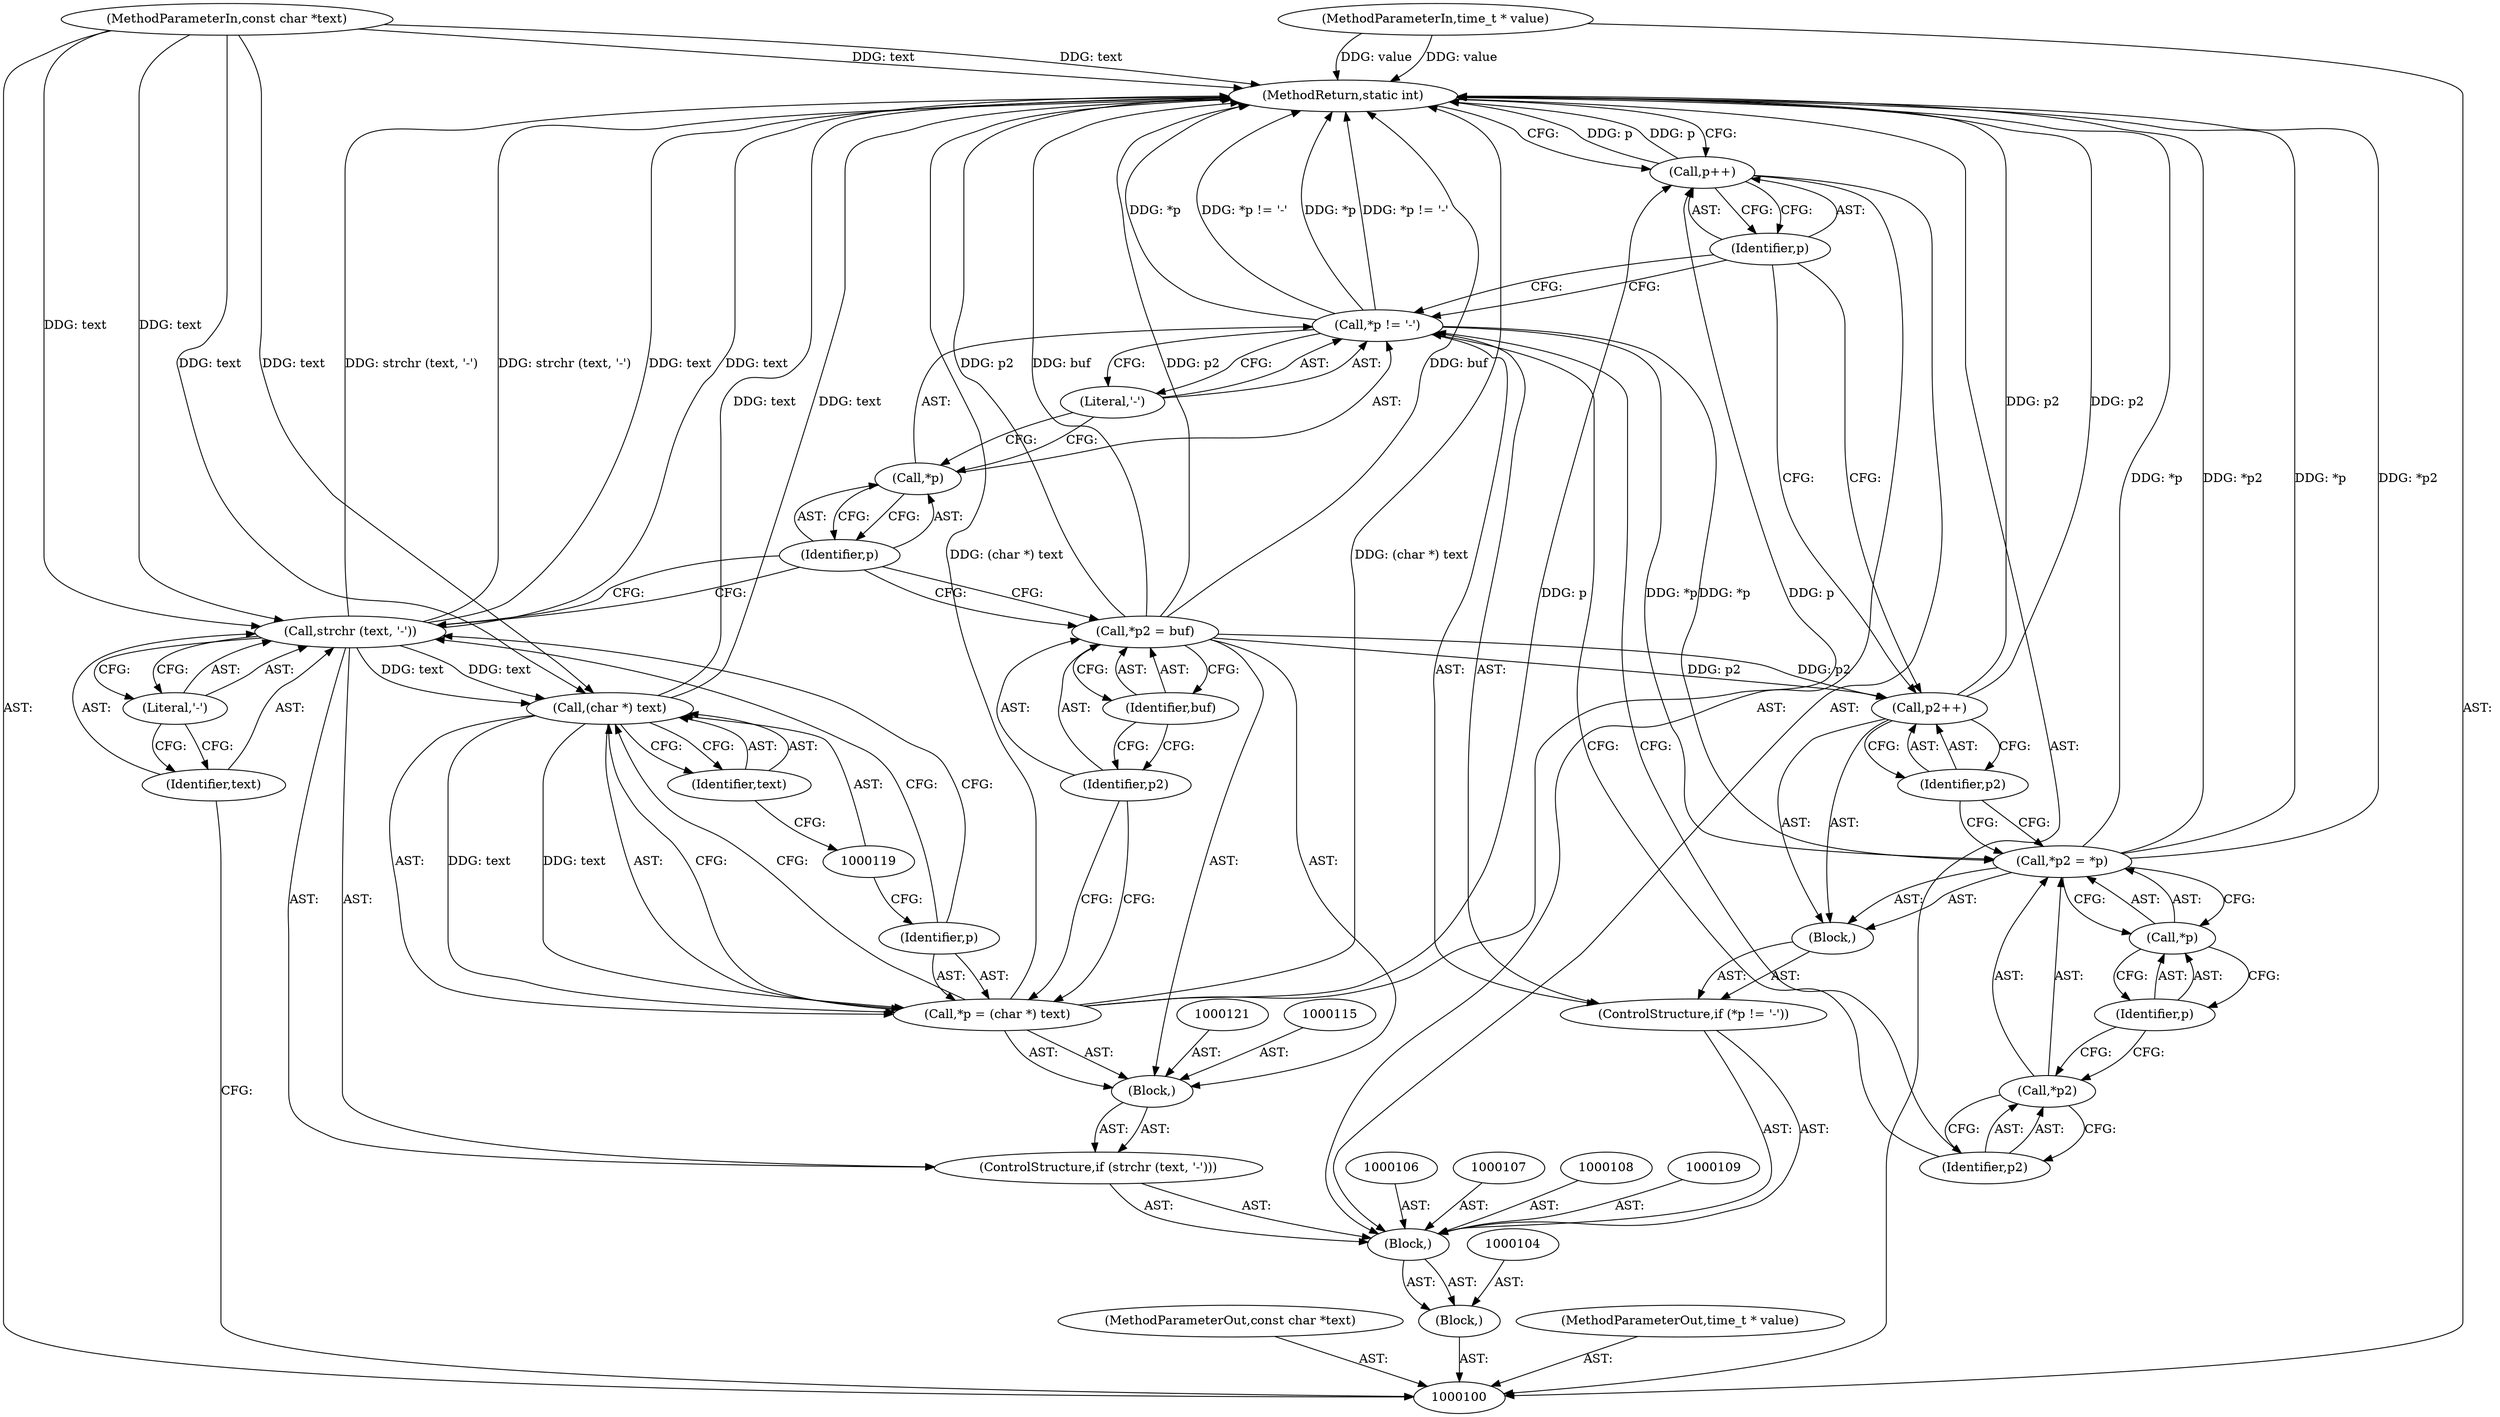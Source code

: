 digraph "1_php_c818d0d01341907fee82bdb81cab07b7d93bb9db" {
"1000140" [label="(MethodReturn,static int)"];
"1000101" [label="(MethodParameterIn,const char *text)"];
"1000180" [label="(MethodParameterOut,const char *text)"];
"1000102" [label="(MethodParameterIn,time_t * value)"];
"1000181" [label="(MethodParameterOut,time_t * value)"];
"1000103" [label="(Block,)"];
"1000105" [label="(Block,)"];
"1000111" [label="(Call,strchr (text, '-'))"];
"1000112" [label="(Identifier,text)"];
"1000113" [label="(Literal,'-')"];
"1000110" [label="(ControlStructure,if (strchr (text, '-')))"];
"1000114" [label="(Block,)"];
"1000116" [label="(Call,*p = (char *) text)"];
"1000117" [label="(Identifier,p)"];
"1000118" [label="(Call,(char *) text)"];
"1000120" [label="(Identifier,text)"];
"1000122" [label="(Call,*p2 = buf)"];
"1000123" [label="(Identifier,p2)"];
"1000124" [label="(Identifier,buf)"];
"1000125" [label="(ControlStructure,if (*p != '-'))"];
"1000126" [label="(Call,*p != '-')"];
"1000127" [label="(Call,*p)"];
"1000128" [label="(Identifier,p)"];
"1000129" [label="(Literal,'-')"];
"1000130" [label="(Block,)"];
"1000131" [label="(Call,*p2 = *p)"];
"1000132" [label="(Call,*p2)"];
"1000133" [label="(Identifier,p2)"];
"1000134" [label="(Call,*p)"];
"1000135" [label="(Identifier,p)"];
"1000136" [label="(Call,p2++)"];
"1000137" [label="(Identifier,p2)"];
"1000138" [label="(Call,p++)"];
"1000139" [label="(Identifier,p)"];
"1000140" -> "1000100"  [label="AST: "];
"1000140" -> "1000138"  [label="CFG: "];
"1000126" -> "1000140"  [label="DDG: *p != '-'"];
"1000126" -> "1000140"  [label="DDG: *p"];
"1000131" -> "1000140"  [label="DDG: *p"];
"1000131" -> "1000140"  [label="DDG: *p2"];
"1000116" -> "1000140"  [label="DDG: (char *) text"];
"1000136" -> "1000140"  [label="DDG: p2"];
"1000122" -> "1000140"  [label="DDG: p2"];
"1000122" -> "1000140"  [label="DDG: buf"];
"1000138" -> "1000140"  [label="DDG: p"];
"1000102" -> "1000140"  [label="DDG: value"];
"1000111" -> "1000140"  [label="DDG: text"];
"1000111" -> "1000140"  [label="DDG: strchr (text, '-')"];
"1000101" -> "1000140"  [label="DDG: text"];
"1000118" -> "1000140"  [label="DDG: text"];
"1000101" -> "1000100"  [label="AST: "];
"1000101" -> "1000140"  [label="DDG: text"];
"1000101" -> "1000111"  [label="DDG: text"];
"1000101" -> "1000118"  [label="DDG: text"];
"1000180" -> "1000100"  [label="AST: "];
"1000102" -> "1000100"  [label="AST: "];
"1000102" -> "1000140"  [label="DDG: value"];
"1000181" -> "1000100"  [label="AST: "];
"1000103" -> "1000100"  [label="AST: "];
"1000104" -> "1000103"  [label="AST: "];
"1000105" -> "1000103"  [label="AST: "];
"1000105" -> "1000103"  [label="AST: "];
"1000106" -> "1000105"  [label="AST: "];
"1000107" -> "1000105"  [label="AST: "];
"1000108" -> "1000105"  [label="AST: "];
"1000109" -> "1000105"  [label="AST: "];
"1000110" -> "1000105"  [label="AST: "];
"1000125" -> "1000105"  [label="AST: "];
"1000138" -> "1000105"  [label="AST: "];
"1000111" -> "1000110"  [label="AST: "];
"1000111" -> "1000113"  [label="CFG: "];
"1000112" -> "1000111"  [label="AST: "];
"1000113" -> "1000111"  [label="AST: "];
"1000117" -> "1000111"  [label="CFG: "];
"1000128" -> "1000111"  [label="CFG: "];
"1000111" -> "1000140"  [label="DDG: text"];
"1000111" -> "1000140"  [label="DDG: strchr (text, '-')"];
"1000101" -> "1000111"  [label="DDG: text"];
"1000111" -> "1000118"  [label="DDG: text"];
"1000112" -> "1000111"  [label="AST: "];
"1000112" -> "1000100"  [label="CFG: "];
"1000113" -> "1000112"  [label="CFG: "];
"1000113" -> "1000111"  [label="AST: "];
"1000113" -> "1000112"  [label="CFG: "];
"1000111" -> "1000113"  [label="CFG: "];
"1000110" -> "1000105"  [label="AST: "];
"1000111" -> "1000110"  [label="AST: "];
"1000114" -> "1000110"  [label="AST: "];
"1000114" -> "1000110"  [label="AST: "];
"1000115" -> "1000114"  [label="AST: "];
"1000116" -> "1000114"  [label="AST: "];
"1000121" -> "1000114"  [label="AST: "];
"1000122" -> "1000114"  [label="AST: "];
"1000116" -> "1000114"  [label="AST: "];
"1000116" -> "1000118"  [label="CFG: "];
"1000117" -> "1000116"  [label="AST: "];
"1000118" -> "1000116"  [label="AST: "];
"1000123" -> "1000116"  [label="CFG: "];
"1000116" -> "1000140"  [label="DDG: (char *) text"];
"1000118" -> "1000116"  [label="DDG: text"];
"1000116" -> "1000138"  [label="DDG: p"];
"1000117" -> "1000116"  [label="AST: "];
"1000117" -> "1000111"  [label="CFG: "];
"1000119" -> "1000117"  [label="CFG: "];
"1000118" -> "1000116"  [label="AST: "];
"1000118" -> "1000120"  [label="CFG: "];
"1000119" -> "1000118"  [label="AST: "];
"1000120" -> "1000118"  [label="AST: "];
"1000116" -> "1000118"  [label="CFG: "];
"1000118" -> "1000140"  [label="DDG: text"];
"1000118" -> "1000116"  [label="DDG: text"];
"1000111" -> "1000118"  [label="DDG: text"];
"1000101" -> "1000118"  [label="DDG: text"];
"1000120" -> "1000118"  [label="AST: "];
"1000120" -> "1000119"  [label="CFG: "];
"1000118" -> "1000120"  [label="CFG: "];
"1000122" -> "1000114"  [label="AST: "];
"1000122" -> "1000124"  [label="CFG: "];
"1000123" -> "1000122"  [label="AST: "];
"1000124" -> "1000122"  [label="AST: "];
"1000128" -> "1000122"  [label="CFG: "];
"1000122" -> "1000140"  [label="DDG: p2"];
"1000122" -> "1000140"  [label="DDG: buf"];
"1000122" -> "1000136"  [label="DDG: p2"];
"1000123" -> "1000122"  [label="AST: "];
"1000123" -> "1000116"  [label="CFG: "];
"1000124" -> "1000123"  [label="CFG: "];
"1000124" -> "1000122"  [label="AST: "];
"1000124" -> "1000123"  [label="CFG: "];
"1000122" -> "1000124"  [label="CFG: "];
"1000125" -> "1000105"  [label="AST: "];
"1000126" -> "1000125"  [label="AST: "];
"1000130" -> "1000125"  [label="AST: "];
"1000126" -> "1000125"  [label="AST: "];
"1000126" -> "1000129"  [label="CFG: "];
"1000127" -> "1000126"  [label="AST: "];
"1000129" -> "1000126"  [label="AST: "];
"1000133" -> "1000126"  [label="CFG: "];
"1000139" -> "1000126"  [label="CFG: "];
"1000126" -> "1000140"  [label="DDG: *p != '-'"];
"1000126" -> "1000140"  [label="DDG: *p"];
"1000126" -> "1000131"  [label="DDG: *p"];
"1000127" -> "1000126"  [label="AST: "];
"1000127" -> "1000128"  [label="CFG: "];
"1000128" -> "1000127"  [label="AST: "];
"1000129" -> "1000127"  [label="CFG: "];
"1000128" -> "1000127"  [label="AST: "];
"1000128" -> "1000122"  [label="CFG: "];
"1000128" -> "1000111"  [label="CFG: "];
"1000127" -> "1000128"  [label="CFG: "];
"1000129" -> "1000126"  [label="AST: "];
"1000129" -> "1000127"  [label="CFG: "];
"1000126" -> "1000129"  [label="CFG: "];
"1000130" -> "1000125"  [label="AST: "];
"1000131" -> "1000130"  [label="AST: "];
"1000136" -> "1000130"  [label="AST: "];
"1000131" -> "1000130"  [label="AST: "];
"1000131" -> "1000134"  [label="CFG: "];
"1000132" -> "1000131"  [label="AST: "];
"1000134" -> "1000131"  [label="AST: "];
"1000137" -> "1000131"  [label="CFG: "];
"1000131" -> "1000140"  [label="DDG: *p"];
"1000131" -> "1000140"  [label="DDG: *p2"];
"1000126" -> "1000131"  [label="DDG: *p"];
"1000132" -> "1000131"  [label="AST: "];
"1000132" -> "1000133"  [label="CFG: "];
"1000133" -> "1000132"  [label="AST: "];
"1000135" -> "1000132"  [label="CFG: "];
"1000133" -> "1000132"  [label="AST: "];
"1000133" -> "1000126"  [label="CFG: "];
"1000132" -> "1000133"  [label="CFG: "];
"1000134" -> "1000131"  [label="AST: "];
"1000134" -> "1000135"  [label="CFG: "];
"1000135" -> "1000134"  [label="AST: "];
"1000131" -> "1000134"  [label="CFG: "];
"1000135" -> "1000134"  [label="AST: "];
"1000135" -> "1000132"  [label="CFG: "];
"1000134" -> "1000135"  [label="CFG: "];
"1000136" -> "1000130"  [label="AST: "];
"1000136" -> "1000137"  [label="CFG: "];
"1000137" -> "1000136"  [label="AST: "];
"1000139" -> "1000136"  [label="CFG: "];
"1000136" -> "1000140"  [label="DDG: p2"];
"1000122" -> "1000136"  [label="DDG: p2"];
"1000137" -> "1000136"  [label="AST: "];
"1000137" -> "1000131"  [label="CFG: "];
"1000136" -> "1000137"  [label="CFG: "];
"1000138" -> "1000105"  [label="AST: "];
"1000138" -> "1000139"  [label="CFG: "];
"1000139" -> "1000138"  [label="AST: "];
"1000140" -> "1000138"  [label="CFG: "];
"1000138" -> "1000140"  [label="DDG: p"];
"1000116" -> "1000138"  [label="DDG: p"];
"1000139" -> "1000138"  [label="AST: "];
"1000139" -> "1000136"  [label="CFG: "];
"1000139" -> "1000126"  [label="CFG: "];
"1000138" -> "1000139"  [label="CFG: "];
}
